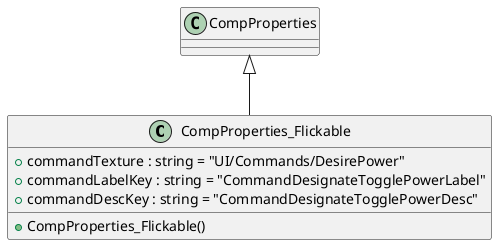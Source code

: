 @startuml
class CompProperties_Flickable {
    + commandTexture : string = "UI/Commands/DesirePower"
    + commandLabelKey : string = "CommandDesignateTogglePowerLabel"
    + commandDescKey : string = "CommandDesignateTogglePowerDesc"
    + CompProperties_Flickable()
}
CompProperties <|-- CompProperties_Flickable
@enduml
